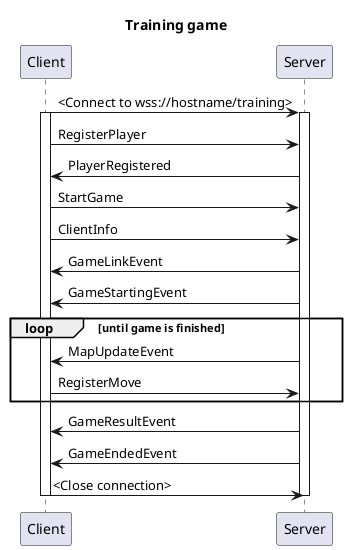 @startuml
title Training game
Client -> Server : <Connect to wss://hostname/training>
activate Client
activate Server
Client -> Server : RegisterPlayer
Server -> Client : PlayerRegistered
Client -> Server : StartGame
Client -> Server : ClientInfo
Server -> Client : GameLinkEvent
Server -> Client : GameStartingEvent
    loop until game is finished
        Server -> Client : MapUpdateEvent
        Client -> Server : RegisterMove
    end
Server -> Client : GameResultEvent
Server -> Client : GameEndedEvent
Client -> Server : <Close connection>
deactivate Server
deactivate Client
@enduml